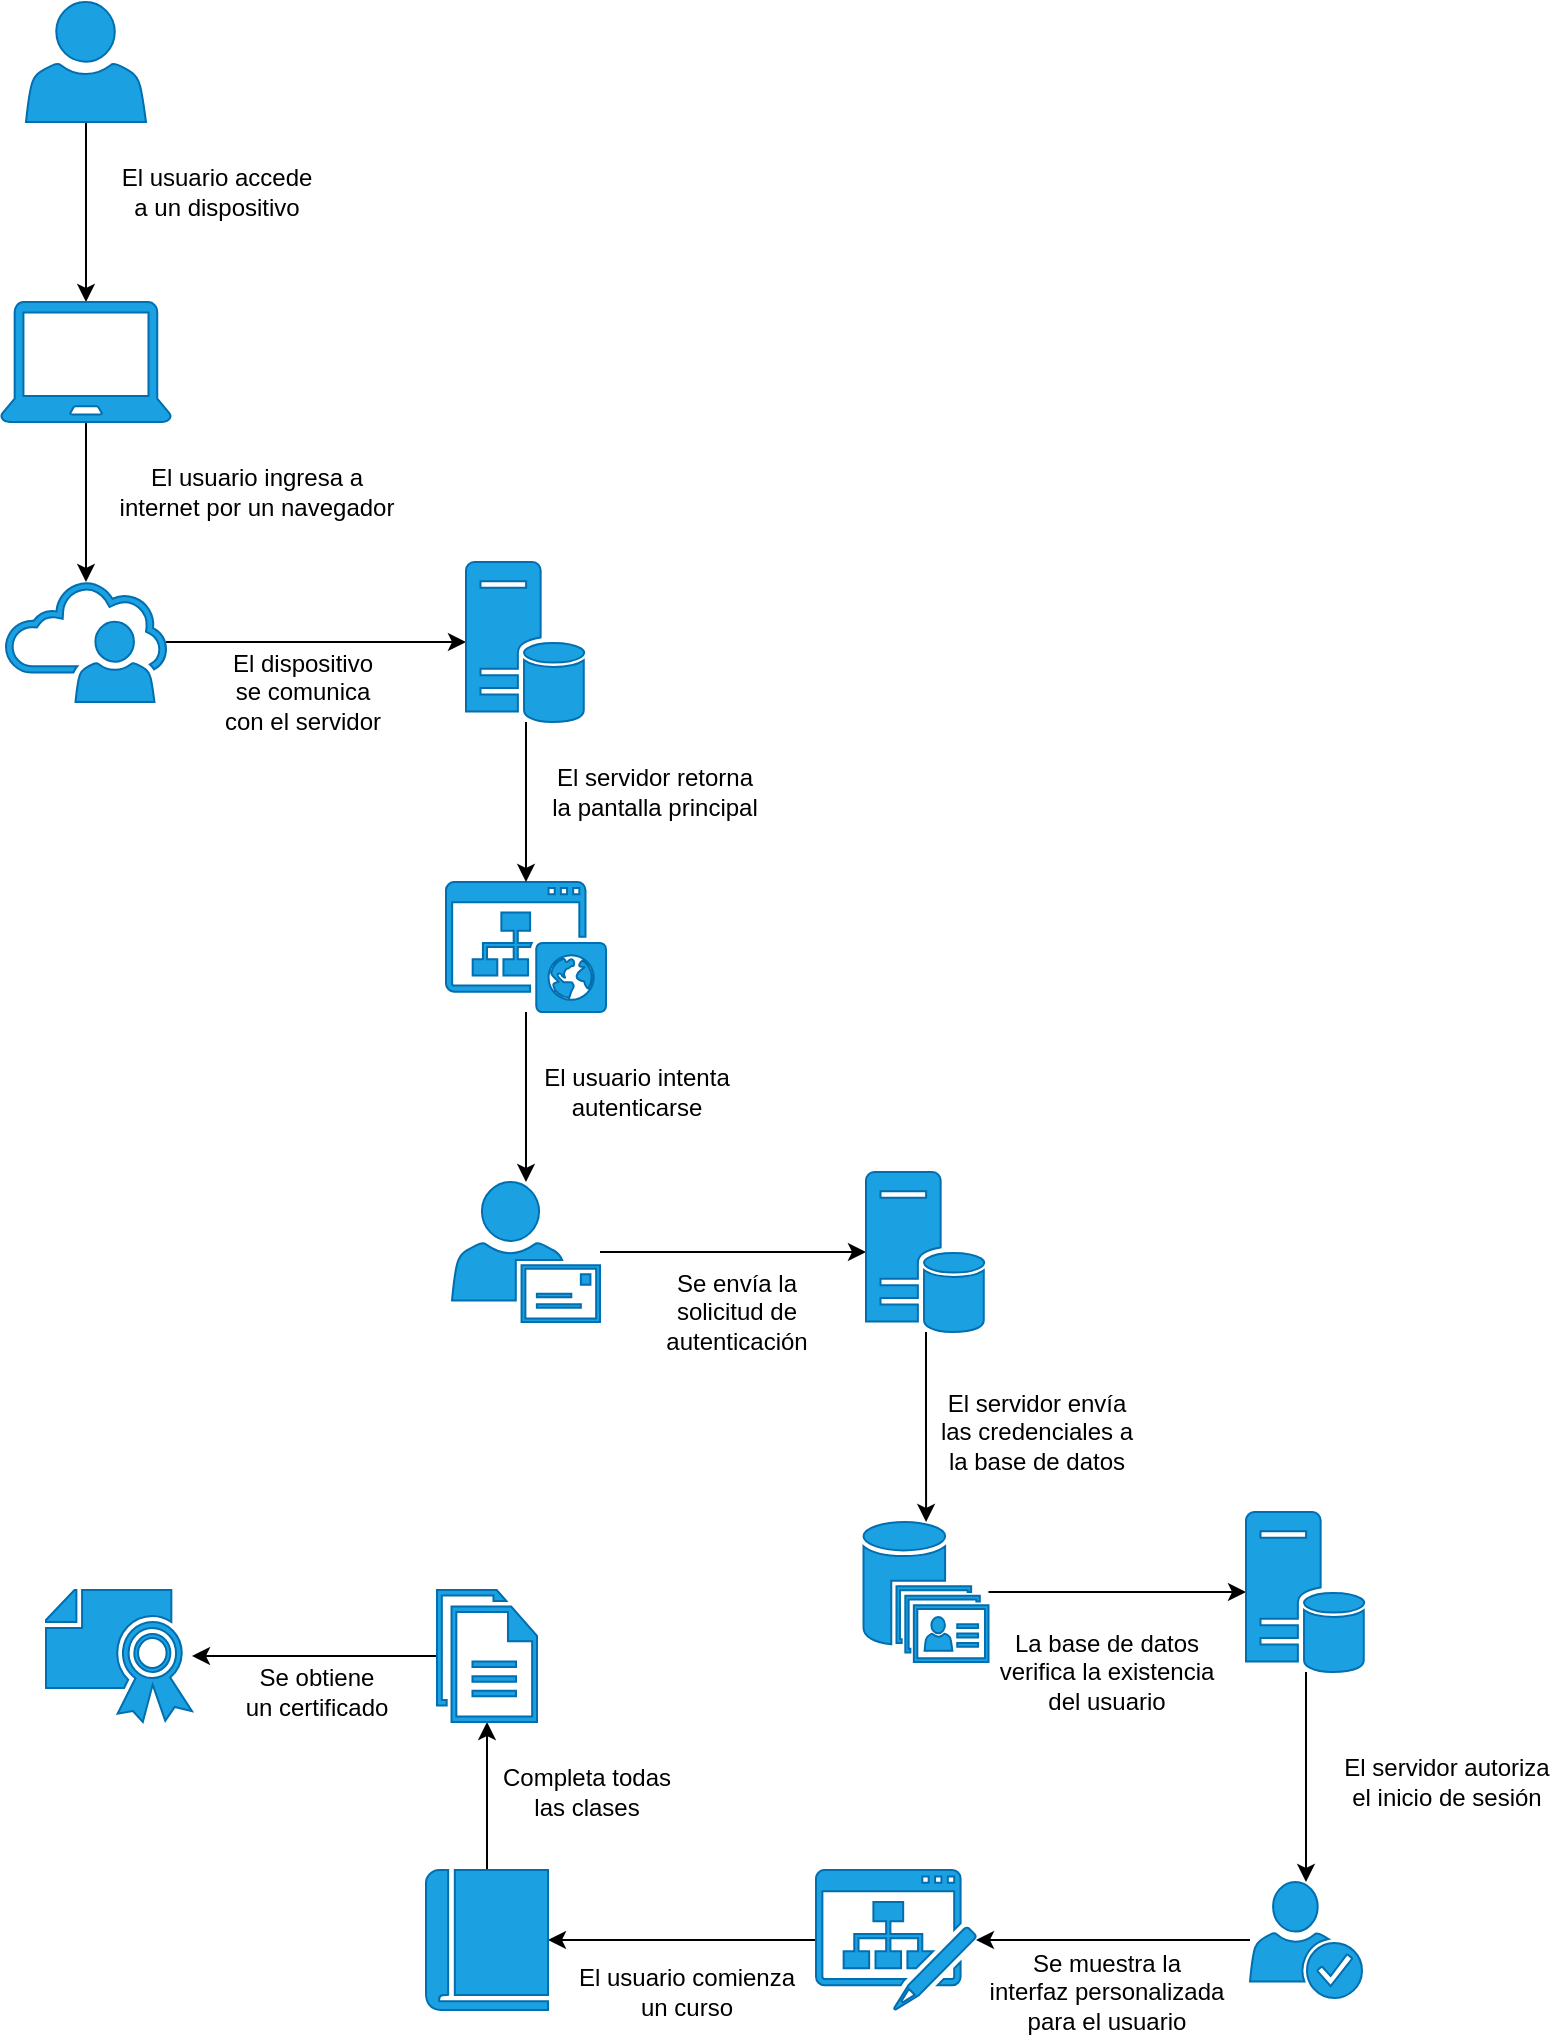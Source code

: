 <mxfile version="14.2.4" type="embed">
    <diagram id="HOIvwQiRIyDGbFuzB1kG" name="Page-1">
        <mxGraphModel dx="649" dy="478" grid="1" gridSize="10" guides="1" tooltips="1" connect="1" arrows="1" fold="1" page="1" pageScale="1" pageWidth="827" pageHeight="1169" math="0" shadow="0">
            <root>
                <mxCell id="0"/>
                <mxCell id="1" parent="0"/>
                <mxCell id="7" style="edgeStyle=orthogonalEdgeStyle;rounded=0;orthogonalLoop=1;jettySize=auto;html=1;" parent="1" source="2" target="6" edge="1">
                    <mxGeometry relative="1" as="geometry"/>
                </mxCell>
                <mxCell id="2" value="" style="pointerEvents=1;shadow=0;dashed=0;html=1;labelPosition=center;verticalLabelPosition=bottom;verticalAlign=top;outlineConnect=0;align=center;shape=mxgraph.office.users.user;fillColor=#1ba1e2;strokeColor=#006EAF;fontColor=#ffffff;" parent="1" vertex="1">
                    <mxGeometry x="40" y="40" width="60" height="60" as="geometry"/>
                </mxCell>
                <mxCell id="29" style="edgeStyle=orthogonalEdgeStyle;rounded=0;orthogonalLoop=1;jettySize=auto;html=1;" parent="1" source="4" target="18" edge="1">
                    <mxGeometry relative="1" as="geometry"/>
                </mxCell>
                <mxCell id="4" value="" style="pointerEvents=1;shadow=0;dashed=0;html=1;strokeColor=#006EAF;fillColor=#1ba1e2;labelPosition=center;verticalLabelPosition=bottom;verticalAlign=top;outlineConnect=0;align=center;shape=mxgraph.office.sites.website_public;fontColor=#ffffff;" parent="1" vertex="1">
                    <mxGeometry x="250" y="480" width="80" height="65" as="geometry"/>
                </mxCell>
                <mxCell id="11" style="edgeStyle=orthogonalEdgeStyle;rounded=0;orthogonalLoop=1;jettySize=auto;html=1;" parent="1" source="6" target="10" edge="1">
                    <mxGeometry relative="1" as="geometry"/>
                </mxCell>
                <mxCell id="6" value="" style="pointerEvents=1;shadow=0;dashed=0;html=1;strokeColor=#006EAF;fillColor=#1ba1e2;labelPosition=center;verticalLabelPosition=bottom;verticalAlign=top;outlineConnect=0;align=center;shape=mxgraph.office.devices.laptop;fontColor=#ffffff;" parent="1" vertex="1">
                    <mxGeometry x="27.5" y="190" width="85" height="60" as="geometry"/>
                </mxCell>
                <mxCell id="16" style="edgeStyle=orthogonalEdgeStyle;rounded=0;orthogonalLoop=1;jettySize=auto;html=1;" parent="1" source="10" target="15" edge="1">
                    <mxGeometry relative="1" as="geometry"/>
                </mxCell>
                <mxCell id="10" value="" style="pointerEvents=1;shadow=0;dashed=0;html=1;strokeColor=#006EAF;fillColor=#1ba1e2;labelPosition=center;verticalLabelPosition=bottom;verticalAlign=top;outlineConnect=0;align=center;shape=mxgraph.office.users.online_user;fontColor=#ffffff;" parent="1" vertex="1">
                    <mxGeometry x="30" y="330" width="80" height="60" as="geometry"/>
                </mxCell>
                <mxCell id="17" style="edgeStyle=orthogonalEdgeStyle;rounded=0;orthogonalLoop=1;jettySize=auto;html=1;" parent="1" source="15" target="4" edge="1">
                    <mxGeometry relative="1" as="geometry"/>
                </mxCell>
                <mxCell id="15" value="" style="pointerEvents=1;shadow=0;dashed=0;html=1;strokeColor=#006EAF;fillColor=#1ba1e2;labelPosition=center;verticalLabelPosition=bottom;verticalAlign=top;outlineConnect=0;align=center;shape=mxgraph.office.servers.database_server;fontColor=#ffffff;" parent="1" vertex="1">
                    <mxGeometry x="260" y="320" width="60" height="80" as="geometry"/>
                </mxCell>
                <mxCell id="23" style="edgeStyle=orthogonalEdgeStyle;rounded=0;orthogonalLoop=1;jettySize=auto;html=1;" parent="1" source="18" target="22" edge="1">
                    <mxGeometry relative="1" as="geometry"/>
                </mxCell>
                <mxCell id="18" value="" style="pointerEvents=1;shadow=0;dashed=0;html=1;strokeColor=#006EAF;fillColor=#1ba1e2;labelPosition=center;verticalLabelPosition=bottom;verticalAlign=top;outlineConnect=0;align=center;shape=mxgraph.office.users.mail_user;fontColor=#ffffff;" parent="1" vertex="1">
                    <mxGeometry x="253" y="630" width="74" height="70" as="geometry"/>
                </mxCell>
                <mxCell id="26" style="edgeStyle=orthogonalEdgeStyle;rounded=0;orthogonalLoop=1;jettySize=auto;html=1;" parent="1" source="22" target="25" edge="1">
                    <mxGeometry relative="1" as="geometry"/>
                </mxCell>
                <mxCell id="22" value="" style="pointerEvents=1;shadow=0;dashed=0;html=1;strokeColor=#006EAF;fillColor=#1ba1e2;labelPosition=center;verticalLabelPosition=bottom;verticalAlign=top;outlineConnect=0;align=center;shape=mxgraph.office.servers.database_server;fontColor=#ffffff;" parent="1" vertex="1">
                    <mxGeometry x="460" y="625" width="60" height="80" as="geometry"/>
                </mxCell>
                <mxCell id="41" style="edgeStyle=orthogonalEdgeStyle;rounded=0;orthogonalLoop=1;jettySize=auto;html=1;" parent="1" source="25" target="40" edge="1">
                    <mxGeometry relative="1" as="geometry"/>
                </mxCell>
                <mxCell id="25" value="" style="shadow=0;dashed=0;html=1;strokeColor=#006EAF;fillColor=#1ba1e2;labelPosition=center;verticalLabelPosition=bottom;verticalAlign=top;outlineConnect=0;align=center;shape=mxgraph.office.databases.unified_contact_store;fontColor=#ffffff;" parent="1" vertex="1">
                    <mxGeometry x="458.75" y="800" width="62.5" height="70" as="geometry"/>
                </mxCell>
                <mxCell id="50" style="edgeStyle=orthogonalEdgeStyle;rounded=0;orthogonalLoop=1;jettySize=auto;html=1;" edge="1" parent="1" source="30" target="49">
                    <mxGeometry relative="1" as="geometry"/>
                </mxCell>
                <mxCell id="30" value="" style="pointerEvents=1;shadow=0;dashed=0;html=1;strokeColor=#006EAF;fillColor=#1ba1e2;labelPosition=center;verticalLabelPosition=bottom;verticalAlign=top;outlineConnect=0;align=center;shape=mxgraph.office.sites.blog_site;fontColor=#ffffff;" parent="1" vertex="1">
                    <mxGeometry x="435" y="974" width="80" height="70" as="geometry"/>
                </mxCell>
                <mxCell id="32" value="El usuario accede&lt;br&gt;a un dispositivo" style="text;html=1;align=center;verticalAlign=middle;resizable=0;points=[];autosize=1;" parent="1" vertex="1">
                    <mxGeometry x="80" y="120" width="110" height="30" as="geometry"/>
                </mxCell>
                <mxCell id="33" value="El usuario ingresa a&lt;br&gt;internet por un navegador" style="text;html=1;align=center;verticalAlign=middle;resizable=0;points=[];autosize=1;" parent="1" vertex="1">
                    <mxGeometry x="80" y="270" width="150" height="30" as="geometry"/>
                </mxCell>
                <mxCell id="34" value="El dispositivo&lt;br&gt;se comunica&lt;br&gt;con el servidor" style="text;html=1;align=center;verticalAlign=middle;resizable=0;points=[];autosize=1;" parent="1" vertex="1">
                    <mxGeometry x="133" y="360" width="90" height="50" as="geometry"/>
                </mxCell>
                <mxCell id="35" value="El servidor retorna&lt;br&gt;la pantalla principal" style="text;html=1;align=center;verticalAlign=middle;resizable=0;points=[];autosize=1;" parent="1" vertex="1">
                    <mxGeometry x="294" y="420" width="120" height="30" as="geometry"/>
                </mxCell>
                <mxCell id="36" value="El usuario intenta&lt;br&gt;autenticarse" style="text;html=1;align=center;verticalAlign=middle;resizable=0;points=[];autosize=1;" parent="1" vertex="1">
                    <mxGeometry x="290" y="570" width="110" height="30" as="geometry"/>
                </mxCell>
                <mxCell id="37" value="Se envía la&lt;br&gt;solicitud de&lt;br&gt;autenticación" style="text;html=1;align=center;verticalAlign=middle;resizable=0;points=[];autosize=1;" parent="1" vertex="1">
                    <mxGeometry x="350" y="670" width="90" height="50" as="geometry"/>
                </mxCell>
                <mxCell id="38" value="El servidor envía&lt;br&gt;las credenciales a&lt;br&gt;la base de datos" style="text;html=1;align=center;verticalAlign=middle;resizable=0;points=[];autosize=1;" parent="1" vertex="1">
                    <mxGeometry x="490" y="730" width="110" height="50" as="geometry"/>
                </mxCell>
                <mxCell id="39" value="La base de datos&lt;br&gt;verifica la existencia&lt;br&gt;del usuario" style="text;html=1;align=center;verticalAlign=middle;resizable=0;points=[];autosize=1;" parent="1" vertex="1">
                    <mxGeometry x="520" y="850" width="120" height="50" as="geometry"/>
                </mxCell>
                <mxCell id="46" style="edgeStyle=orthogonalEdgeStyle;rounded=0;orthogonalLoop=1;jettySize=auto;html=1;" edge="1" parent="1" source="40" target="45">
                    <mxGeometry relative="1" as="geometry"/>
                </mxCell>
                <mxCell id="40" value="" style="pointerEvents=1;shadow=0;dashed=0;html=1;strokeColor=#006EAF;fillColor=#1ba1e2;labelPosition=center;verticalLabelPosition=bottom;verticalAlign=top;outlineConnect=0;align=center;shape=mxgraph.office.servers.database_server;fontColor=#ffffff;" parent="1" vertex="1">
                    <mxGeometry x="650" y="795" width="60" height="80" as="geometry"/>
                </mxCell>
                <mxCell id="43" value="El servidor autoriza&lt;br&gt;el inicio de sesión" style="text;html=1;align=center;verticalAlign=middle;resizable=0;points=[];autosize=1;" parent="1" vertex="1">
                    <mxGeometry x="690" y="915" width="120" height="30" as="geometry"/>
                </mxCell>
                <mxCell id="44" value="Se muestra la&lt;br&gt;interfaz personalizada&lt;br&gt;para el usuario" style="text;html=1;align=center;verticalAlign=middle;resizable=0;points=[];autosize=1;" parent="1" vertex="1">
                    <mxGeometry x="515" y="1010" width="130" height="50" as="geometry"/>
                </mxCell>
                <mxCell id="47" style="edgeStyle=orthogonalEdgeStyle;rounded=0;orthogonalLoop=1;jettySize=auto;html=1;" edge="1" parent="1" source="45" target="30">
                    <mxGeometry relative="1" as="geometry"/>
                </mxCell>
                <mxCell id="45" value="" style="pointerEvents=1;shadow=0;dashed=0;html=1;strokeColor=#006EAF;fillColor=#1ba1e2;labelPosition=center;verticalLabelPosition=bottom;verticalAlign=top;outlineConnect=0;align=center;shape=mxgraph.office.users.credentials;fontColor=#ffffff;" vertex="1" parent="1">
                    <mxGeometry x="652" y="980" width="56" height="58" as="geometry"/>
                </mxCell>
                <mxCell id="48" value="" style="pointerEvents=1;shadow=0;dashed=0;html=1;strokeColor=#006EAF;fillColor=#1ba1e2;labelPosition=center;verticalLabelPosition=bottom;verticalAlign=top;outlineConnect=0;align=center;shape=mxgraph.office.security.certificate;fontColor=#ffffff;" vertex="1" parent="1">
                    <mxGeometry x="50" y="834" width="73" height="66" as="geometry"/>
                </mxCell>
                <mxCell id="53" style="edgeStyle=orthogonalEdgeStyle;rounded=0;orthogonalLoop=1;jettySize=auto;html=1;" edge="1" parent="1" source="49" target="52">
                    <mxGeometry relative="1" as="geometry"/>
                </mxCell>
                <mxCell id="49" value="" style="pointerEvents=1;shadow=0;dashed=0;html=1;strokeColor=#006EAF;fillColor=#1ba1e2;labelPosition=center;verticalLabelPosition=bottom;verticalAlign=top;outlineConnect=0;align=center;shape=mxgraph.office.concepts.book_journal;fontColor=#ffffff;" vertex="1" parent="1">
                    <mxGeometry x="240" y="974" width="61" height="70" as="geometry"/>
                </mxCell>
                <mxCell id="51" value="El usuario comienza&lt;br&gt;un curso" style="text;html=1;align=center;verticalAlign=middle;resizable=0;points=[];autosize=1;" vertex="1" parent="1">
                    <mxGeometry x="310" y="1020" width="120" height="30" as="geometry"/>
                </mxCell>
                <mxCell id="55" style="edgeStyle=orthogonalEdgeStyle;rounded=0;orthogonalLoop=1;jettySize=auto;html=1;" edge="1" parent="1" source="52" target="48">
                    <mxGeometry relative="1" as="geometry"/>
                </mxCell>
                <mxCell id="52" value="" style="pointerEvents=1;shadow=0;dashed=0;html=1;strokeColor=#006EAF;fillColor=#1ba1e2;labelPosition=center;verticalLabelPosition=bottom;verticalAlign=top;outlineConnect=0;align=center;shape=mxgraph.office.concepts.documents;fontColor=#ffffff;" vertex="1" parent="1">
                    <mxGeometry x="245.5" y="834" width="50" height="66" as="geometry"/>
                </mxCell>
                <mxCell id="54" value="Completa todas&lt;br&gt;las clases" style="text;html=1;align=center;verticalAlign=middle;resizable=0;points=[];autosize=1;" vertex="1" parent="1">
                    <mxGeometry x="270" y="920" width="100" height="30" as="geometry"/>
                </mxCell>
                <mxCell id="56" value="Se obtiene&lt;br&gt;un certificado" style="text;html=1;align=center;verticalAlign=middle;resizable=0;points=[];autosize=1;" vertex="1" parent="1">
                    <mxGeometry x="140" y="870" width="90" height="30" as="geometry"/>
                </mxCell>
            </root>
        </mxGraphModel>
    </diagram>
</mxfile>